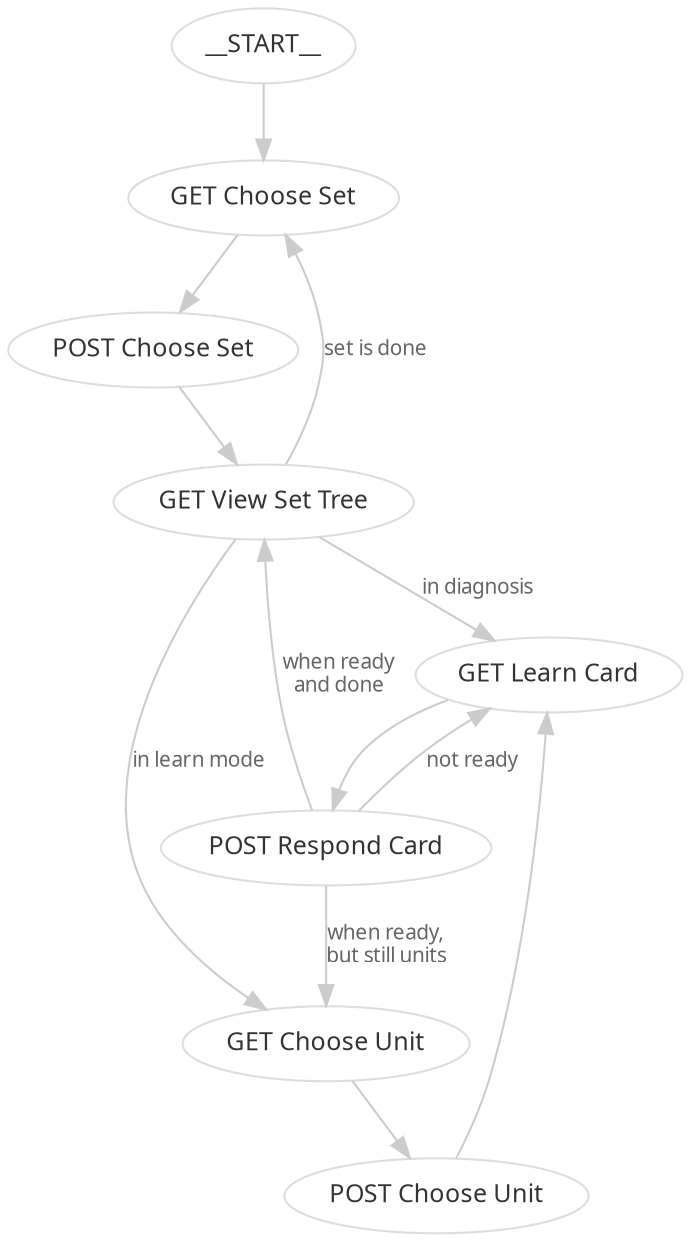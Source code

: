 digraph workflow {
    concentrate=true
    compound=true

    graph [
        fontname="Noto Sans"
        fontcolor="#222222"
        color="#eeeeee"
        fontsize=18
    ]
    node [
        fontname="Noto Sans"
        fontsize=12
        fontcolor="#333333"
        color="#dddddd"
        # shape=none
    ]
    edge [
        fontname="Noto Sans"
        fontsize=10
        color="#cccccc"
        fontcolor="#666666"
    ]

    "__START__" -> "GET Choose Set"
    "GET Choose Set" -> "POST Choose Set"
    "POST Choose Set" -> "GET View Set Tree"
    "GET View Set Tree" -> "GET Choose Set"    [label="set is done"]
    "GET View Set Tree" -> "GET Choose Unit"   [label="in learn mode"]
    "GET Choose Unit" -> "POST Choose Unit"
    "POST Choose Unit" -> "GET Learn Card"
    "GET View Set Tree" -> "GET Learn Card"    [label="in diagnosis"]
    "GET Learn Card" -> "POST Respond Card"
    "POST Respond Card" -> "GET Learn Card"   [label="not ready"]
    "POST Respond Card" -> "GET Choose Unit"   [label="when ready,\nbut still units"]
    "POST Respond Card" -> "GET View Set Tree" [label="when ready\nand done"]

}
